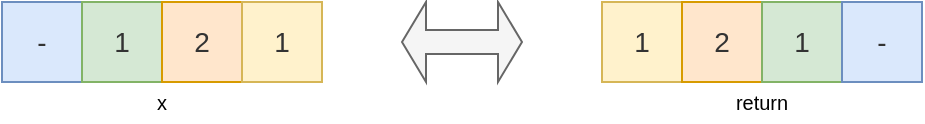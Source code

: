 <mxfile version="26.0.16" pages="3">
  <diagram name="1" id="raGk_D8FTLXwgUmbc4jt">
    <mxGraphModel dx="2074" dy="1231" grid="1" gridSize="10" guides="1" tooltips="1" connect="1" arrows="1" fold="1" page="1" pageScale="1" pageWidth="540" pageHeight="140" math="0" shadow="0">
      <root>
        <mxCell id="0" />
        <mxCell id="1" parent="0" />
        <mxCell id="zCmTgFsGxIaxcytd8qIg-1" value="-" style="text;html=1;align=center;verticalAlign=middle;whiteSpace=wrap;rounded=0;fillColor=#dae8fc;strokeColor=#6c8ebf;fontSize=14;fontColor=#333333;" parent="1" vertex="1">
          <mxGeometry x="40" y="40" width="40" height="40" as="geometry" />
        </mxCell>
        <mxCell id="zCmTgFsGxIaxcytd8qIg-2" value="1" style="text;html=1;align=center;verticalAlign=middle;whiteSpace=wrap;rounded=0;fillColor=#d5e8d4;strokeColor=#82b366;fontSize=14;fontColor=#333333;" parent="1" vertex="1">
          <mxGeometry x="80" y="40" width="40" height="40" as="geometry" />
        </mxCell>
        <mxCell id="zCmTgFsGxIaxcytd8qIg-3" value="2" style="text;html=1;align=center;verticalAlign=middle;whiteSpace=wrap;rounded=0;fillColor=#ffe6cc;strokeColor=#d79b00;fontSize=14;fontColor=#333333;" parent="1" vertex="1">
          <mxGeometry x="120" y="40" width="40" height="40" as="geometry" />
        </mxCell>
        <mxCell id="zCmTgFsGxIaxcytd8qIg-4" value="1" style="text;html=1;align=center;verticalAlign=middle;whiteSpace=wrap;rounded=0;fillColor=#fff2cc;strokeColor=#d6b656;fontSize=14;fontColor=#333333;" parent="1" vertex="1">
          <mxGeometry x="160" y="40" width="40" height="40" as="geometry" />
        </mxCell>
        <mxCell id="zCmTgFsGxIaxcytd8qIg-15" value="1" style="text;html=1;align=center;verticalAlign=middle;whiteSpace=wrap;rounded=0;fillColor=#fff2cc;strokeColor=#d6b656;fontSize=14;fontColor=#333333;" parent="1" vertex="1">
          <mxGeometry x="340" y="40" width="40" height="40" as="geometry" />
        </mxCell>
        <mxCell id="zCmTgFsGxIaxcytd8qIg-16" value="2" style="text;html=1;align=center;verticalAlign=middle;whiteSpace=wrap;rounded=0;fillColor=#ffe6cc;strokeColor=#d79b00;fontSize=14;fontColor=#333333;" parent="1" vertex="1">
          <mxGeometry x="380" y="40" width="40" height="40" as="geometry" />
        </mxCell>
        <mxCell id="zCmTgFsGxIaxcytd8qIg-17" value="1" style="text;html=1;align=center;verticalAlign=middle;whiteSpace=wrap;rounded=0;fillColor=#d5e8d4;strokeColor=#82b366;fontSize=14;fontColor=#333333;" parent="1" vertex="1">
          <mxGeometry x="420" y="40" width="40" height="40" as="geometry" />
        </mxCell>
        <mxCell id="zCmTgFsGxIaxcytd8qIg-18" value="-" style="text;html=1;align=center;verticalAlign=middle;whiteSpace=wrap;rounded=0;fillColor=#dae8fc;strokeColor=#6c8ebf;fontSize=14;fontColor=#333333;" parent="1" vertex="1">
          <mxGeometry x="460" y="40" width="40" height="40" as="geometry" />
        </mxCell>
        <mxCell id="zCmTgFsGxIaxcytd8qIg-19" value="" style="shape=doubleArrow;whiteSpace=wrap;html=1;fillColor=#f5f5f5;fontColor=#333333;strokeColor=#666666;" parent="1" vertex="1">
          <mxGeometry x="240" y="40" width="60" height="40" as="geometry" />
        </mxCell>
        <mxCell id="AQBsLTuEEX6UYwU5JBV7-1" value="x" style="text;html=1;align=center;verticalAlign=middle;whiteSpace=wrap;rounded=0;fontSize=10;" parent="1" vertex="1">
          <mxGeometry x="40" y="80" width="160" height="20" as="geometry" />
        </mxCell>
        <mxCell id="jVVXr_Ei0zPa7iM5kjB4-1" value="return" style="text;html=1;align=center;verticalAlign=middle;whiteSpace=wrap;rounded=0;fontSize=10;" parent="1" vertex="1">
          <mxGeometry x="340" y="80" width="160" height="20" as="geometry" />
        </mxCell>
      </root>
    </mxGraphModel>
  </diagram>
  <diagram name="2_1" id="4_LbquYtUVdZRixzMAgo">
    <mxGraphModel dx="378" dy="586" grid="1" gridSize="10" guides="1" tooltips="1" connect="1" arrows="1" fold="1" page="1" pageScale="1" pageWidth="240" pageHeight="160" math="0" shadow="0">
      <root>
        <mxCell id="6zlG6SULL828l9e3iRUW-0" />
        <mxCell id="6zlG6SULL828l9e3iRUW-1" parent="6zlG6SULL828l9e3iRUW-0" />
        <mxCell id="rzI3SQk8eNlgi4ya9pjQ-1" style="edgeStyle=orthogonalEdgeStyle;rounded=0;orthogonalLoop=1;jettySize=auto;html=1;exitX=0.5;exitY=0;exitDx=0;exitDy=0;entryX=0.5;entryY=0;entryDx=0;entryDy=0;fillColor=#dae8fc;strokeColor=#6c8ebf;" parent="6zlG6SULL828l9e3iRUW-1" source="6zlG6SULL828l9e3iRUW-2" target="6zlG6SULL828l9e3iRUW-5" edge="1">
          <mxGeometry relative="1" as="geometry">
            <Array as="points">
              <mxPoint x="60" y="40" />
              <mxPoint x="180" y="40" />
            </Array>
          </mxGeometry>
        </mxCell>
        <mxCell id="6zlG6SULL828l9e3iRUW-2" value="-" style="text;html=1;align=center;verticalAlign=middle;whiteSpace=wrap;rounded=0;fillColor=#dae8fc;strokeColor=#6c8ebf;fontSize=14;fontColor=#333333;" parent="6zlG6SULL828l9e3iRUW-1" vertex="1">
          <mxGeometry x="40" y="60" width="40" height="40" as="geometry" />
        </mxCell>
        <mxCell id="6zlG6SULL828l9e3iRUW-3" value="1" style="text;html=1;align=center;verticalAlign=middle;whiteSpace=wrap;rounded=0;fillColor=#f5f5f5;strokeColor=#666666;fontSize=14;fontColor=#333333;" parent="6zlG6SULL828l9e3iRUW-1" vertex="1">
          <mxGeometry x="80" y="60" width="40" height="40" as="geometry" />
        </mxCell>
        <mxCell id="6zlG6SULL828l9e3iRUW-4" value="2" style="text;html=1;align=center;verticalAlign=middle;whiteSpace=wrap;rounded=0;fillColor=#f5f5f5;strokeColor=#666666;fontSize=14;fontColor=#333333;" parent="6zlG6SULL828l9e3iRUW-1" vertex="1">
          <mxGeometry x="120" y="60" width="40" height="40" as="geometry" />
        </mxCell>
        <mxCell id="6zlG6SULL828l9e3iRUW-5" value="1" style="text;html=1;align=center;verticalAlign=middle;whiteSpace=wrap;rounded=0;fillColor=#dae8fc;strokeColor=#6c8ebf;fontSize=14;fontColor=#333333;" parent="6zlG6SULL828l9e3iRUW-1" vertex="1">
          <mxGeometry x="160" y="60" width="40" height="40" as="geometry" />
        </mxCell>
        <mxCell id="5SCf8q0DhuCAgvhcE2Xj-0" value="x" style="text;html=1;align=center;verticalAlign=middle;whiteSpace=wrap;rounded=0;fontSize=10;" parent="6zlG6SULL828l9e3iRUW-1" vertex="1">
          <mxGeometry x="40" y="100" width="160" height="20" as="geometry" />
        </mxCell>
      </root>
    </mxGraphModel>
  </diagram>
  <diagram name="2_2" id="5iNkxlEmQDLkvs9ZGI2w">
    <mxGraphModel dx="454" dy="703" grid="1" gridSize="10" guides="1" tooltips="1" connect="1" arrows="1" fold="1" page="1" pageScale="1" pageWidth="240" pageHeight="160" math="0" shadow="0">
      <root>
        <mxCell id="VimvMkrVLMduYlR2iWos-0" />
        <mxCell id="VimvMkrVLMduYlR2iWos-1" parent="VimvMkrVLMduYlR2iWos-0" />
        <mxCell id="VimvMkrVLMduYlR2iWos-3" value="-" style="text;html=1;align=center;verticalAlign=middle;whiteSpace=wrap;rounded=0;fillColor=#f5f5f5;strokeColor=#666666;fontSize=14;fontColor=#333333;" vertex="1" parent="VimvMkrVLMduYlR2iWos-1">
          <mxGeometry x="40" y="59.97" width="40" height="40" as="geometry" />
        </mxCell>
        <mxCell id="VimvMkrVLMduYlR2iWos-4" style="edgeStyle=orthogonalEdgeStyle;rounded=0;orthogonalLoop=1;jettySize=auto;html=1;exitX=0.5;exitY=0;exitDx=0;exitDy=0;entryX=0.5;entryY=0;entryDx=0;entryDy=0;fillColor=#dae8fc;strokeColor=#6c8ebf;" edge="1" parent="VimvMkrVLMduYlR2iWos-1" source="VimvMkrVLMduYlR2iWos-5" target="VimvMkrVLMduYlR2iWos-6">
          <mxGeometry relative="1" as="geometry">
            <Array as="points">
              <mxPoint x="100" y="39.97" />
              <mxPoint x="140" y="39.97" />
            </Array>
          </mxGeometry>
        </mxCell>
        <mxCell id="VimvMkrVLMduYlR2iWos-5" value="1" style="text;html=1;align=center;verticalAlign=middle;whiteSpace=wrap;rounded=0;fillColor=#dae8fc;strokeColor=#6c8ebf;fontSize=14;fontColor=#333333;" vertex="1" parent="VimvMkrVLMduYlR2iWos-1">
          <mxGeometry x="80" y="59.97" width="40" height="40" as="geometry" />
        </mxCell>
        <mxCell id="VimvMkrVLMduYlR2iWos-6" value="2" style="text;html=1;align=center;verticalAlign=middle;whiteSpace=wrap;rounded=0;fillColor=#dae8fc;strokeColor=#6c8ebf;fontSize=14;fontColor=#333333;" vertex="1" parent="VimvMkrVLMduYlR2iWos-1">
          <mxGeometry x="120" y="59.97" width="40" height="40" as="geometry" />
        </mxCell>
        <mxCell id="VimvMkrVLMduYlR2iWos-7" value="1" style="text;html=1;align=center;verticalAlign=middle;whiteSpace=wrap;rounded=0;fillColor=#f5f5f5;strokeColor=#666666;fontSize=14;fontColor=#333333;" vertex="1" parent="VimvMkrVLMduYlR2iWos-1">
          <mxGeometry x="160" y="59.97" width="40" height="40" as="geometry" />
        </mxCell>
        <mxCell id="VimvMkrVLMduYlR2iWos-8" value="x" style="text;html=1;align=center;verticalAlign=middle;whiteSpace=wrap;rounded=0;fontSize=10;" vertex="1" parent="VimvMkrVLMduYlR2iWos-1">
          <mxGeometry x="40" y="99.97" width="160" height="20" as="geometry" />
        </mxCell>
      </root>
    </mxGraphModel>
  </diagram>
</mxfile>
